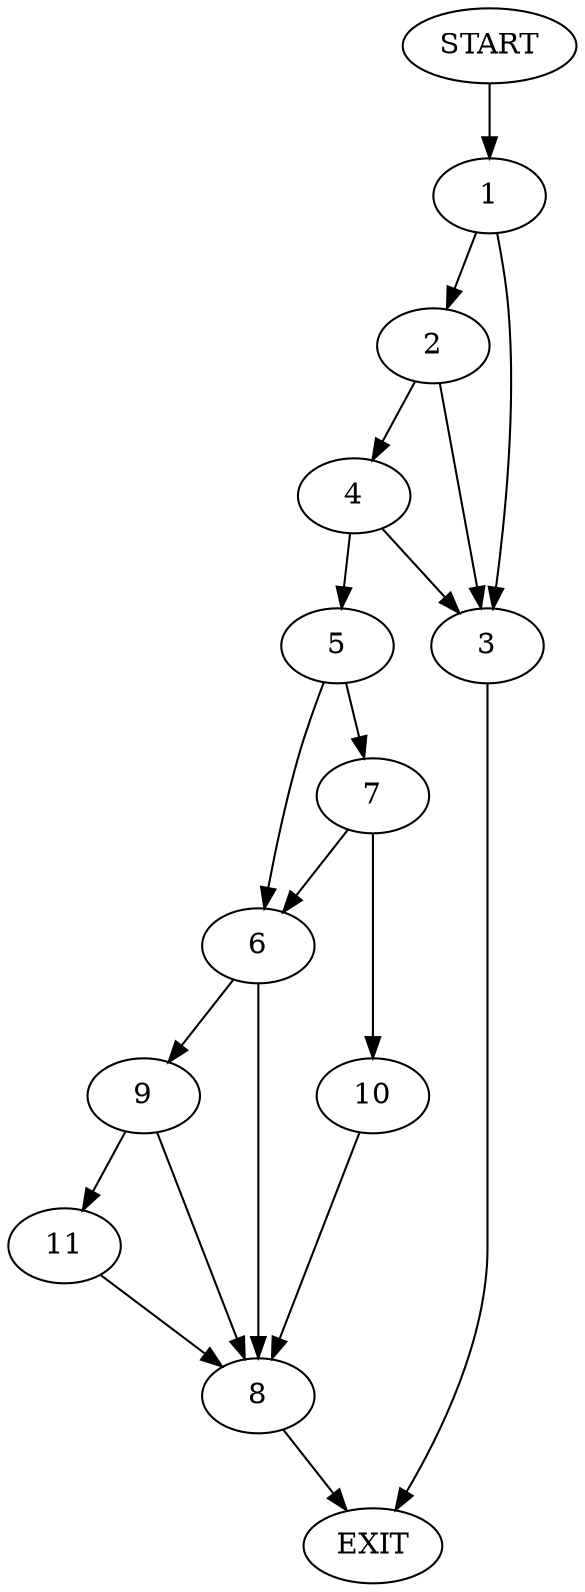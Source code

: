 digraph {
0 [label="START"]
12 [label="EXIT"]
0 -> 1
1 -> 2
1 -> 3
3 -> 12
2 -> 4
2 -> 3
4 -> 5
4 -> 3
5 -> 6
5 -> 7
6 -> 8
6 -> 9
7 -> 6
7 -> 10
10 -> 8
8 -> 12
9 -> 8
9 -> 11
11 -> 8
}
